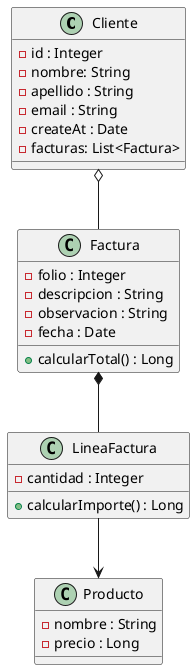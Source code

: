 @startuml

class Cliente {
    -id : Integer
    -nombre: String
    -apellido : String
    -email : String
    -createAt : Date
    -facturas: List<Factura>
}

class Factura {
    -folio : Integer
    -descripcion : String
    -observacion : String
    -fecha : Date
    +calcularTotal() : Long
}

class LineaFactura{
    -cantidad : Integer
    +calcularImporte() : Long
}

class Producto{
    -nombre : String
    -precio : Long
}

Cliente o-- Factura
Factura *-- LineaFactura
LineaFactura --> Producto

@enduml